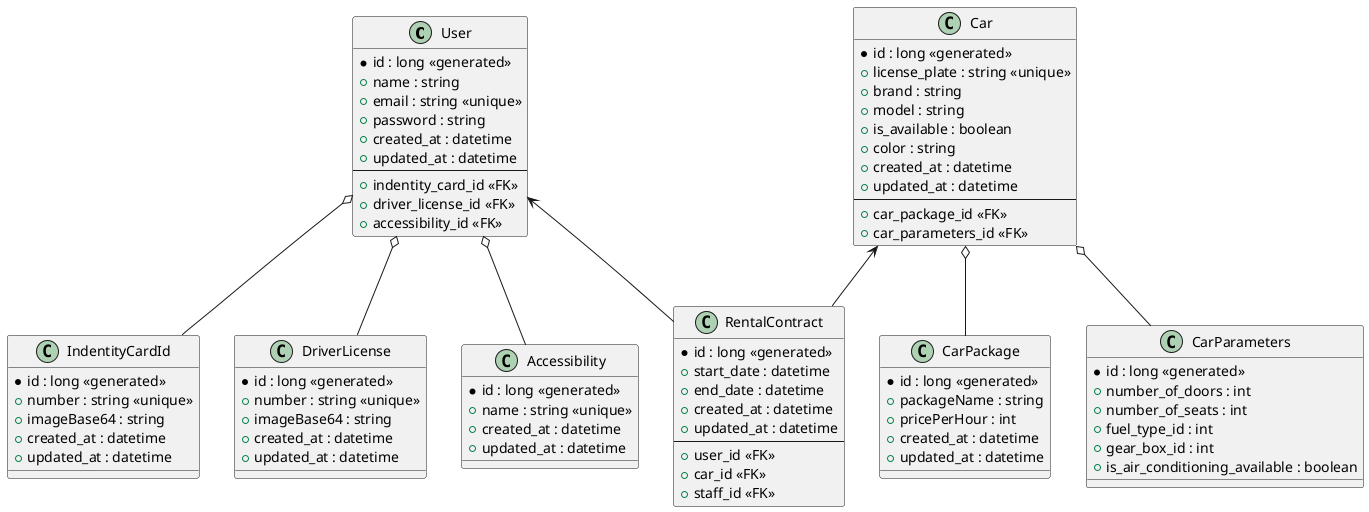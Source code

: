 @startuml

class "User" as users {
  *id : long <<generated>>
  + name : string
  + email : string <<unique>>
  + password : string
  + created_at : datetime
  + updated_at : datetime
  --
  + indentity_card_id <<FK>>
  + driver_license_id <<FK>>
  + accessibility_id <<FK>>
}

class "IndentityCardId" as indentity_card_id {
  * id : long <<generated>>
  + number : string <<unique>>
  + imageBase64 : string
  + created_at : datetime
  + updated_at : datetime
}

class "DriverLicense" as driver_licenses {
  * id : long <<generated>>
  + number : string <<unique>>
  + imageBase64 : string
  + created_at : datetime
  + updated_at : datetime
}

class "Accessibility" as accessibilities {
  * id : long <<generated>>
  + name : string <<unique>>
  + created_at : datetime
  + updated_at : datetime
}

class "Car" as cars {
    * id : long <<generated>>
    + license_plate : string <<unique>>
    + brand : string
    + model : string
    + is_available : boolean
    + color : string
    + created_at : datetime
    + updated_at : datetime
    --
    + car_package_id <<FK>>
    + car_parameters_id <<FK>>
}

class "CarPackage" as car_packages {
    * id : long <<generated>>
    + packageName : string
    + pricePerHour : int
    + created_at : datetime
    + updated_at : datetime
}

class "CarParameters" as car_parameters {
    * id : long <<generated>>
    + number_of_doors : int
    + number_of_seats : int
    + fuel_type_id : int
    + gear_box_id : int
    + is_air_conditioning_available : boolean
}

class "RentalContract" as rental_contracts {
    * id : long <<generated>>
    + start_date : datetime
    + end_date : datetime
    + created_at : datetime
    + updated_at : datetime
    --
    + user_id <<FK>>
    + car_id <<FK>>
    + staff_id <<FK>>
}

users o-- indentity_card_id
users o-- driver_licenses
users o-- accessibilities
users <-- rental_contracts

cars o-- car_packages
cars o-- car_parameters
cars <-- rental_contracts

@enduml
